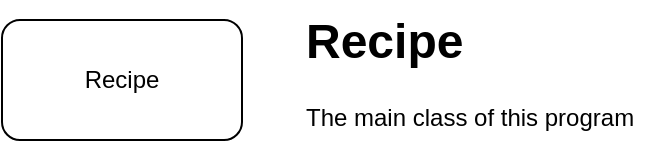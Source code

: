 <mxfile version="28.0.6" pages="2">
  <diagram name="Stránka-1" id="3uBoML_Z0vApxwViEejm">
    <mxGraphModel dx="2066" dy="1201" grid="1" gridSize="10" guides="1" tooltips="1" connect="1" arrows="1" fold="1" page="1" pageScale="1" pageWidth="1600" pageHeight="900" math="0" shadow="0">
      <root>
        <mxCell id="0" />
        <mxCell id="1" parent="0" />
        <UserObject label="Recipe" link="data:page/id,t78YA1gMslNpnmLZrwG5" id="nsWsN7rV3ODZWiUiTW6b-1">
          <mxCell style="rounded=1;whiteSpace=wrap;html=1;" vertex="1" parent="1">
            <mxGeometry x="1100" y="90" width="120" height="60" as="geometry" />
          </mxCell>
        </UserObject>
        <mxCell id="nsWsN7rV3ODZWiUiTW6b-2" value="&lt;h1 style=&quot;margin-top: 0px;&quot;&gt;Recipe&lt;/h1&gt;&lt;div&gt;The main class of this program&lt;/div&gt;" style="text;html=1;whiteSpace=wrap;overflow=hidden;rounded=0;" vertex="1" parent="1">
          <mxGeometry x="1250" y="80" width="180" height="80" as="geometry" />
        </mxCell>
      </root>
    </mxGraphModel>
  </diagram>
  <diagram id="t78YA1gMslNpnmLZrwG5" name="Recipe">
    <mxGraphModel dx="2066" dy="1201" grid="1" gridSize="10" guides="1" tooltips="1" connect="1" arrows="1" fold="1" page="1" pageScale="1" pageWidth="1600" pageHeight="900" math="0" shadow="0">
      <root>
        <mxCell id="0" />
        <mxCell id="1" parent="0" />
      </root>
    </mxGraphModel>
  </diagram>
</mxfile>
